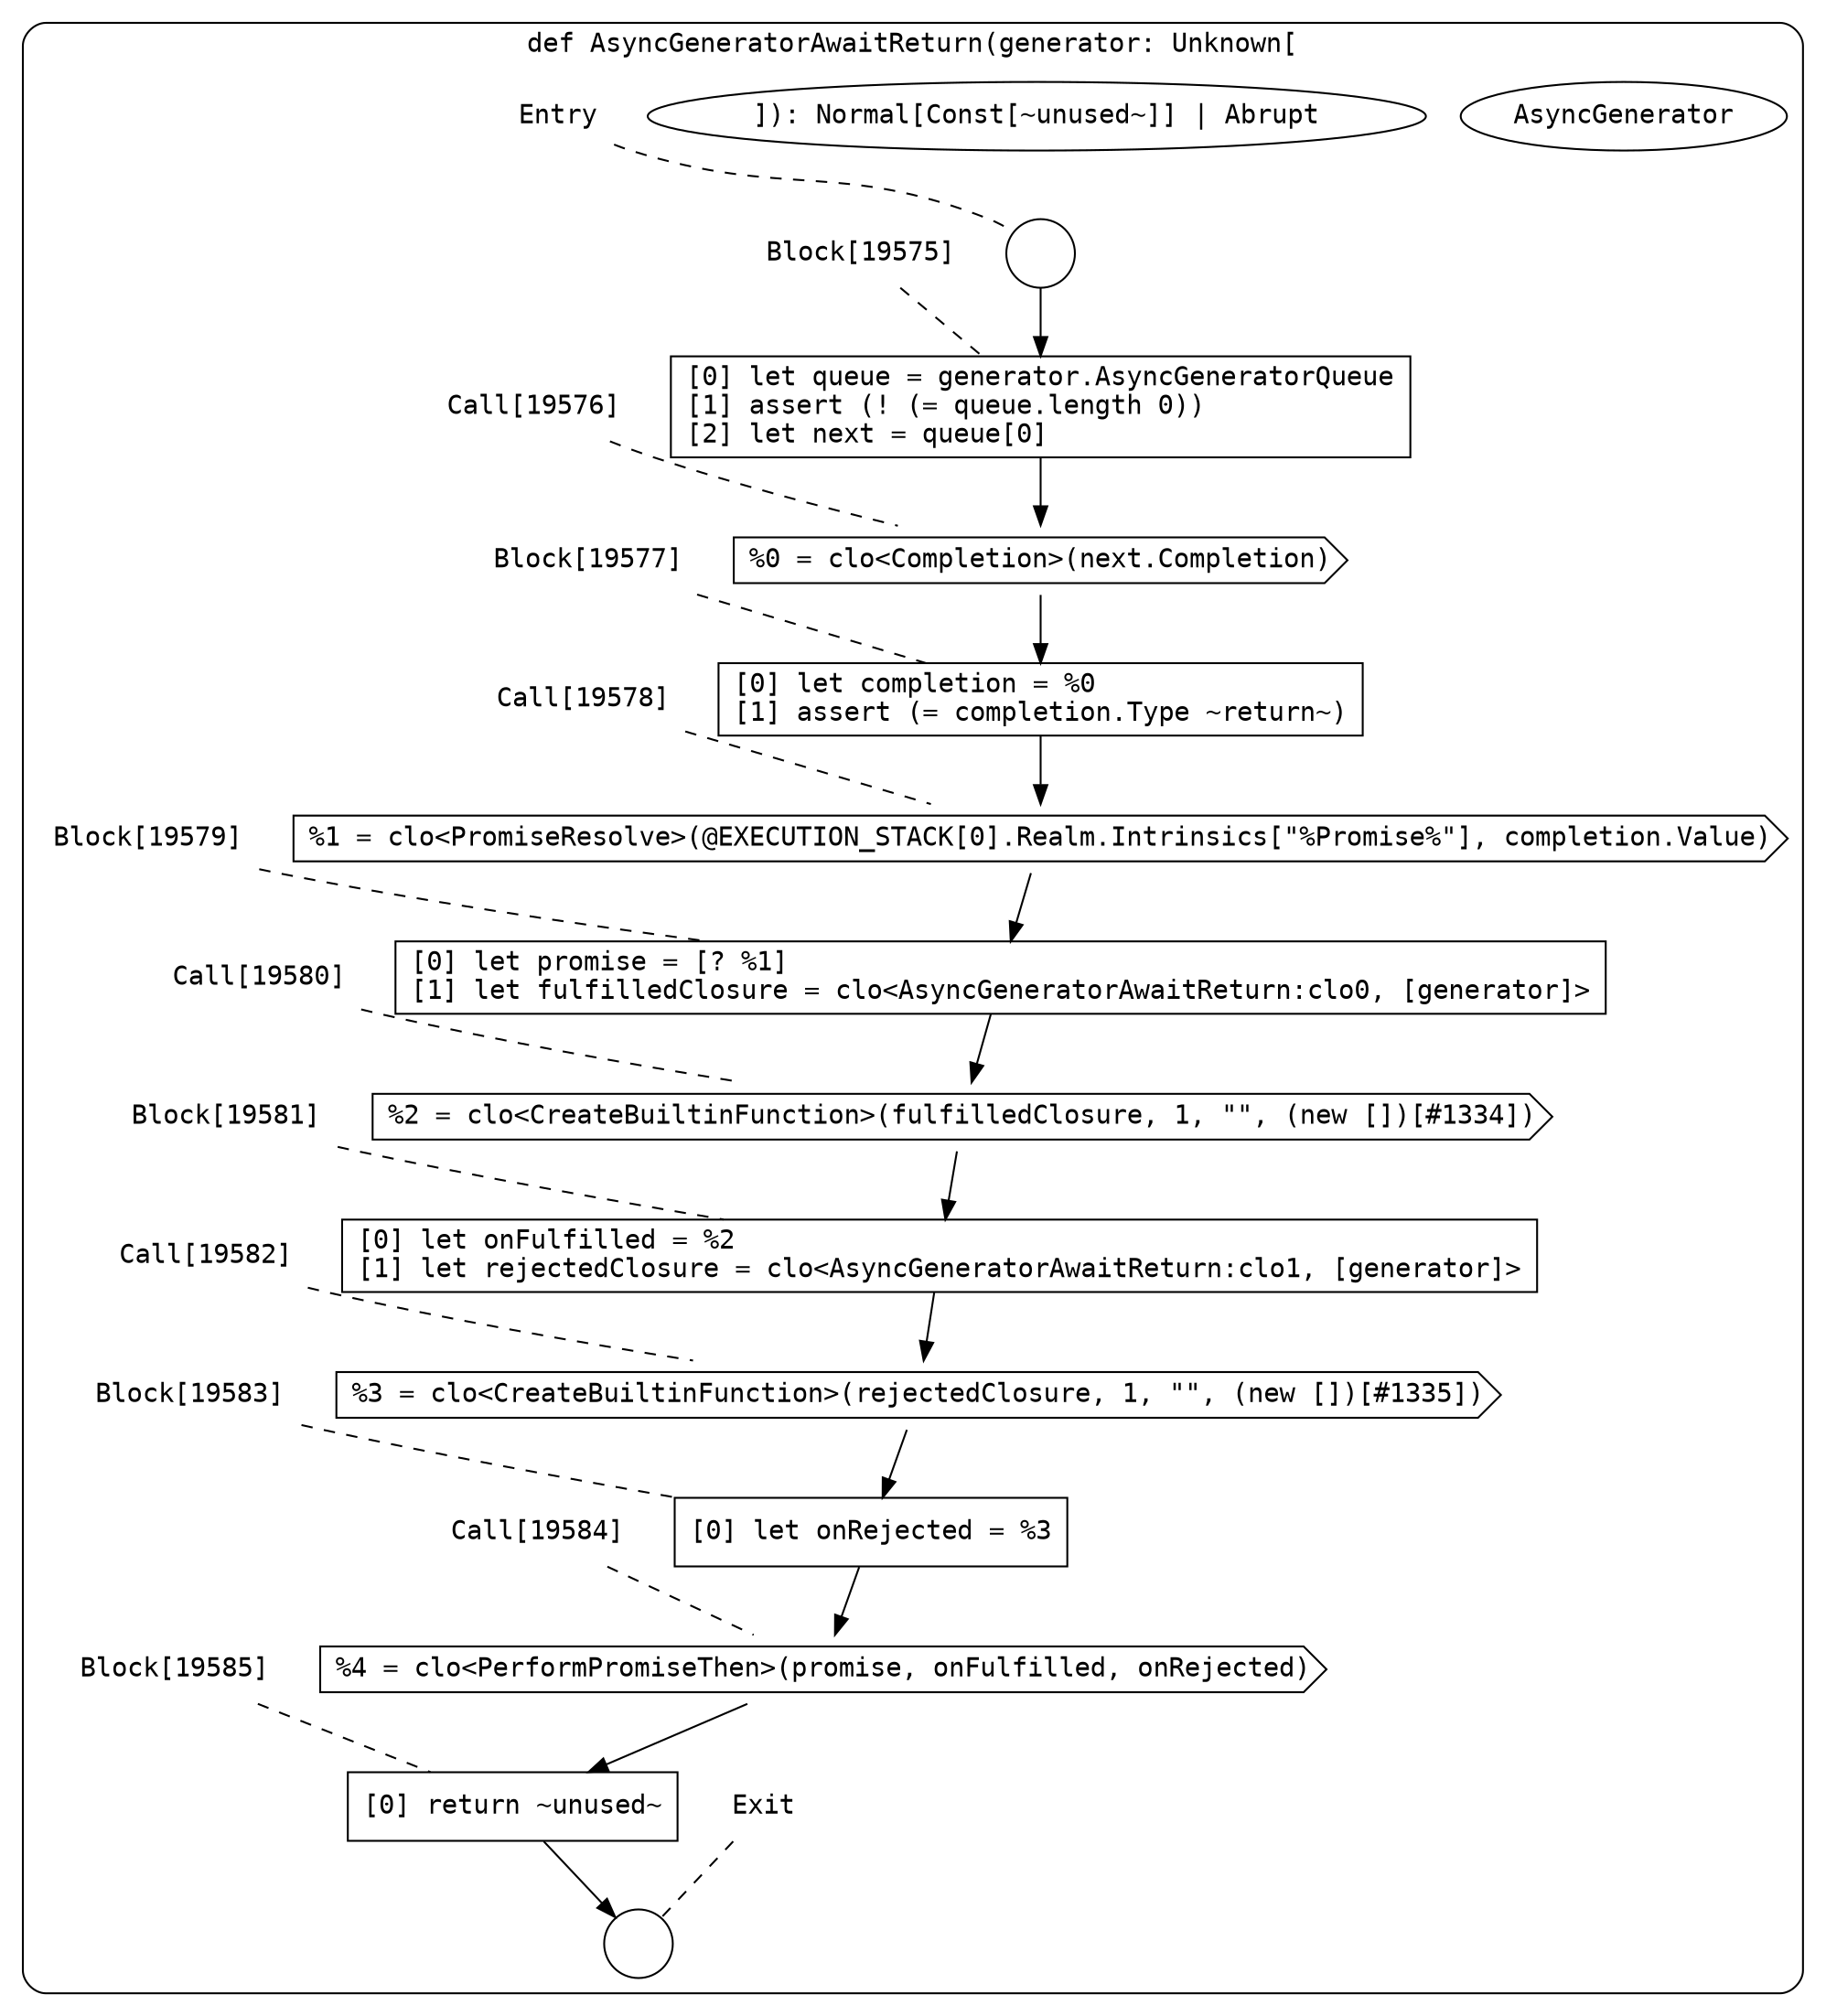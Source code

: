 digraph {
  graph [fontname = "Consolas"]
  node [fontname = "Consolas"]
  edge [fontname = "Consolas"]
  subgraph cluster2638 {
    label = "def AsyncGeneratorAwaitReturn(generator: Unknown["AsyncGenerator"]): Normal[Const[~unused~]] | Abrupt"
    style = rounded
    cluster2638_entry_name [shape=none, label=<<font color="black">Entry</font>>]
    cluster2638_entry_name -> cluster2638_entry [arrowhead=none, color="black", style=dashed]
    cluster2638_entry [shape=circle label=" " color="black" fillcolor="white" style=filled]
    cluster2638_entry -> node19575 [color="black"]
    cluster2638_exit_name [shape=none, label=<<font color="black">Exit</font>>]
    cluster2638_exit_name -> cluster2638_exit [arrowhead=none, color="black", style=dashed]
    cluster2638_exit [shape=circle label=" " color="black" fillcolor="white" style=filled]
    node19575_name [shape=none, label=<<font color="black">Block[19575]</font>>]
    node19575_name -> node19575 [arrowhead=none, color="black", style=dashed]
    node19575 [shape=box, label=<<font color="black">[0] let queue = generator.AsyncGeneratorQueue<BR ALIGN="LEFT"/>[1] assert (! (= queue.length 0))<BR ALIGN="LEFT"/>[2] let next = queue[0]<BR ALIGN="LEFT"/></font>> color="black" fillcolor="white", style=filled]
    node19575 -> node19576 [color="black"]
    node19576_name [shape=none, label=<<font color="black">Call[19576]</font>>]
    node19576_name -> node19576 [arrowhead=none, color="black", style=dashed]
    node19576 [shape=cds, label=<<font color="black">%0 = clo&lt;Completion&gt;(next.Completion)</font>> color="black" fillcolor="white", style=filled]
    node19576 -> node19577 [color="black"]
    node19577_name [shape=none, label=<<font color="black">Block[19577]</font>>]
    node19577_name -> node19577 [arrowhead=none, color="black", style=dashed]
    node19577 [shape=box, label=<<font color="black">[0] let completion = %0<BR ALIGN="LEFT"/>[1] assert (= completion.Type ~return~)<BR ALIGN="LEFT"/></font>> color="black" fillcolor="white", style=filled]
    node19577 -> node19578 [color="black"]
    node19578_name [shape=none, label=<<font color="black">Call[19578]</font>>]
    node19578_name -> node19578 [arrowhead=none, color="black", style=dashed]
    node19578 [shape=cds, label=<<font color="black">%1 = clo&lt;PromiseResolve&gt;(@EXECUTION_STACK[0].Realm.Intrinsics[&quot;%Promise%&quot;], completion.Value)</font>> color="black" fillcolor="white", style=filled]
    node19578 -> node19579 [color="black"]
    node19579_name [shape=none, label=<<font color="black">Block[19579]</font>>]
    node19579_name -> node19579 [arrowhead=none, color="black", style=dashed]
    node19579 [shape=box, label=<<font color="black">[0] let promise = [? %1]<BR ALIGN="LEFT"/>[1] let fulfilledClosure = clo&lt;AsyncGeneratorAwaitReturn:clo0, [generator]&gt;<BR ALIGN="LEFT"/></font>> color="black" fillcolor="white", style=filled]
    node19579 -> node19580 [color="black"]
    node19580_name [shape=none, label=<<font color="black">Call[19580]</font>>]
    node19580_name -> node19580 [arrowhead=none, color="black", style=dashed]
    node19580 [shape=cds, label=<<font color="black">%2 = clo&lt;CreateBuiltinFunction&gt;(fulfilledClosure, 1, &quot;&quot;, (new [])[#1334])</font>> color="black" fillcolor="white", style=filled]
    node19580 -> node19581 [color="black"]
    node19581_name [shape=none, label=<<font color="black">Block[19581]</font>>]
    node19581_name -> node19581 [arrowhead=none, color="black", style=dashed]
    node19581 [shape=box, label=<<font color="black">[0] let onFulfilled = %2<BR ALIGN="LEFT"/>[1] let rejectedClosure = clo&lt;AsyncGeneratorAwaitReturn:clo1, [generator]&gt;<BR ALIGN="LEFT"/></font>> color="black" fillcolor="white", style=filled]
    node19581 -> node19582 [color="black"]
    node19582_name [shape=none, label=<<font color="black">Call[19582]</font>>]
    node19582_name -> node19582 [arrowhead=none, color="black", style=dashed]
    node19582 [shape=cds, label=<<font color="black">%3 = clo&lt;CreateBuiltinFunction&gt;(rejectedClosure, 1, &quot;&quot;, (new [])[#1335])</font>> color="black" fillcolor="white", style=filled]
    node19582 -> node19583 [color="black"]
    node19583_name [shape=none, label=<<font color="black">Block[19583]</font>>]
    node19583_name -> node19583 [arrowhead=none, color="black", style=dashed]
    node19583 [shape=box, label=<<font color="black">[0] let onRejected = %3<BR ALIGN="LEFT"/></font>> color="black" fillcolor="white", style=filled]
    node19583 -> node19584 [color="black"]
    node19584_name [shape=none, label=<<font color="black">Call[19584]</font>>]
    node19584_name -> node19584 [arrowhead=none, color="black", style=dashed]
    node19584 [shape=cds, label=<<font color="black">%4 = clo&lt;PerformPromiseThen&gt;(promise, onFulfilled, onRejected)</font>> color="black" fillcolor="white", style=filled]
    node19584 -> node19585 [color="black"]
    node19585_name [shape=none, label=<<font color="black">Block[19585]</font>>]
    node19585_name -> node19585 [arrowhead=none, color="black", style=dashed]
    node19585 [shape=box, label=<<font color="black">[0] return ~unused~<BR ALIGN="LEFT"/></font>> color="black" fillcolor="white", style=filled]
    node19585 -> cluster2638_exit [color="black"]
  }
}